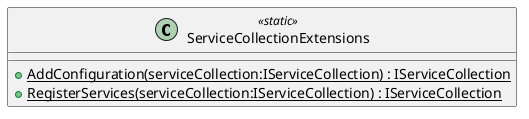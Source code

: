 @startuml
class ServiceCollectionExtensions <<static>> {
    + {static} AddConfiguration(serviceCollection:IServiceCollection) : IServiceCollection
    + {static} RegisterServices(serviceCollection:IServiceCollection) : IServiceCollection
}
@enduml
